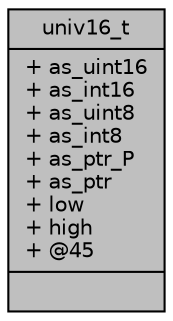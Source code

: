 digraph "univ16_t"
{
  edge [fontname="Helvetica",fontsize="10",labelfontname="Helvetica",labelfontsize="10"];
  node [fontname="Helvetica",fontsize="10",shape=record];
  Node1 [label="{univ16_t\n|+ as_uint16\l+ as_int16\l+ as_uint8\l+ as_int8\l+ as_ptr_P\l+ as_ptr\l+ low\l+ high\l+ @45\l|}",height=0.2,width=0.4,color="black", fillcolor="grey75", style="filled", fontcolor="black"];
}
